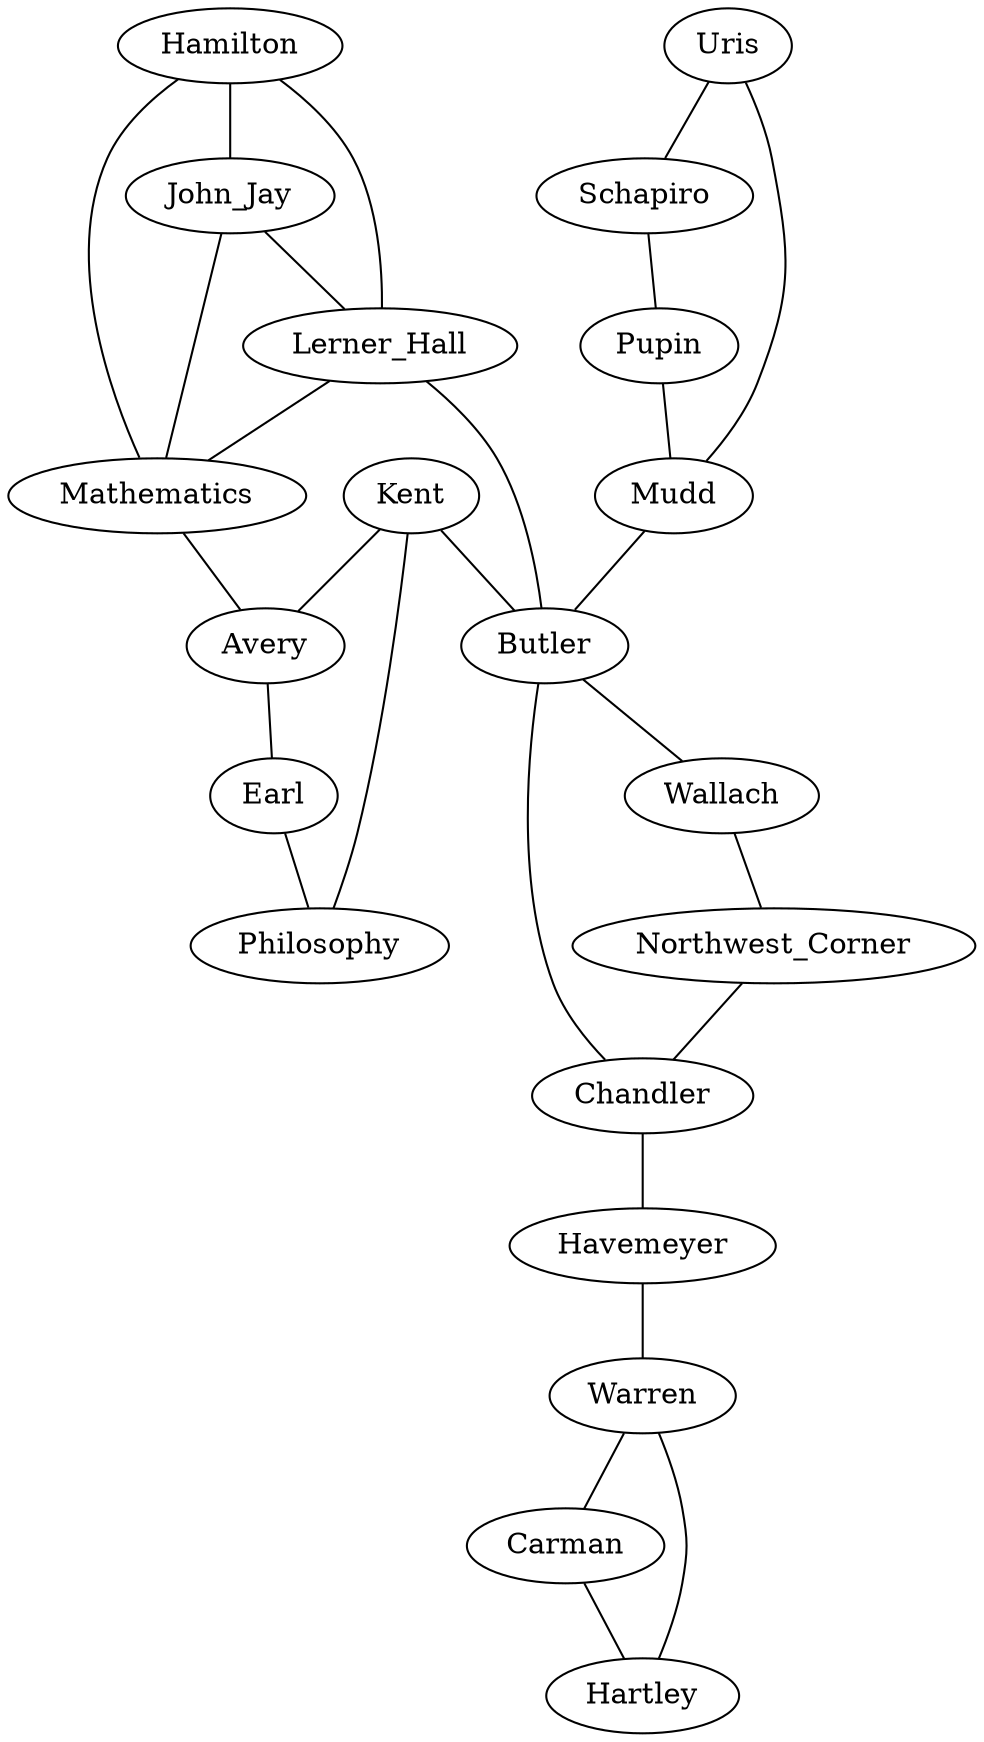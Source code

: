 graph {
Uris -- Schapiro
Schapiro -- Pupin
Pupin -- Mudd
Mudd -- Uris
Mudd -- Butler
Avery -- Earl
Earl -- Philosophy
Philosophy -- Kent
Kent -- Avery
Kent -- Butler
Mathematics -- Avery
Hamilton -- John_Jay
Hamilton -- Mathematics
John_Jay -- Mathematics
Lerner_Hall -- Hamilton 
John_Jay -- Lerner_Hall
Lerner_Hall -- Mathematics
Lerner_Hall -- Butler
Butler -- Wallach
Wallach -- Northwest_Corner
Northwest_Corner -- Chandler
Chandler -- Butler
Chandler -- Havemeyer
Havemeyer -- Warren
Warren -- Carman
Carman -- Hartley
Hartley -- Warren
}
